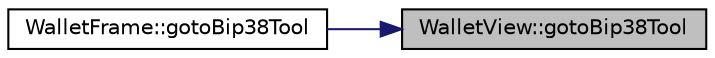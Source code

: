 digraph "WalletView::gotoBip38Tool"
{
 // LATEX_PDF_SIZE
  edge [fontname="Helvetica",fontsize="10",labelfontname="Helvetica",labelfontsize="10"];
  node [fontname="Helvetica",fontsize="10",shape=record];
  rankdir="RL";
  Node18 [label="WalletView::gotoBip38Tool",height=0.2,width=0.4,color="black", fillcolor="grey75", style="filled", fontcolor="black",tooltip=" "];
  Node18 -> Node19 [dir="back",color="midnightblue",fontsize="10",style="solid",fontname="Helvetica"];
  Node19 [label="WalletFrame::gotoBip38Tool",height=0.2,width=0.4,color="black", fillcolor="white", style="filled",URL="$class_wallet_frame.html#a0a22b92967e8811dcf4637fe6774fef1",tooltip=" "];
}
